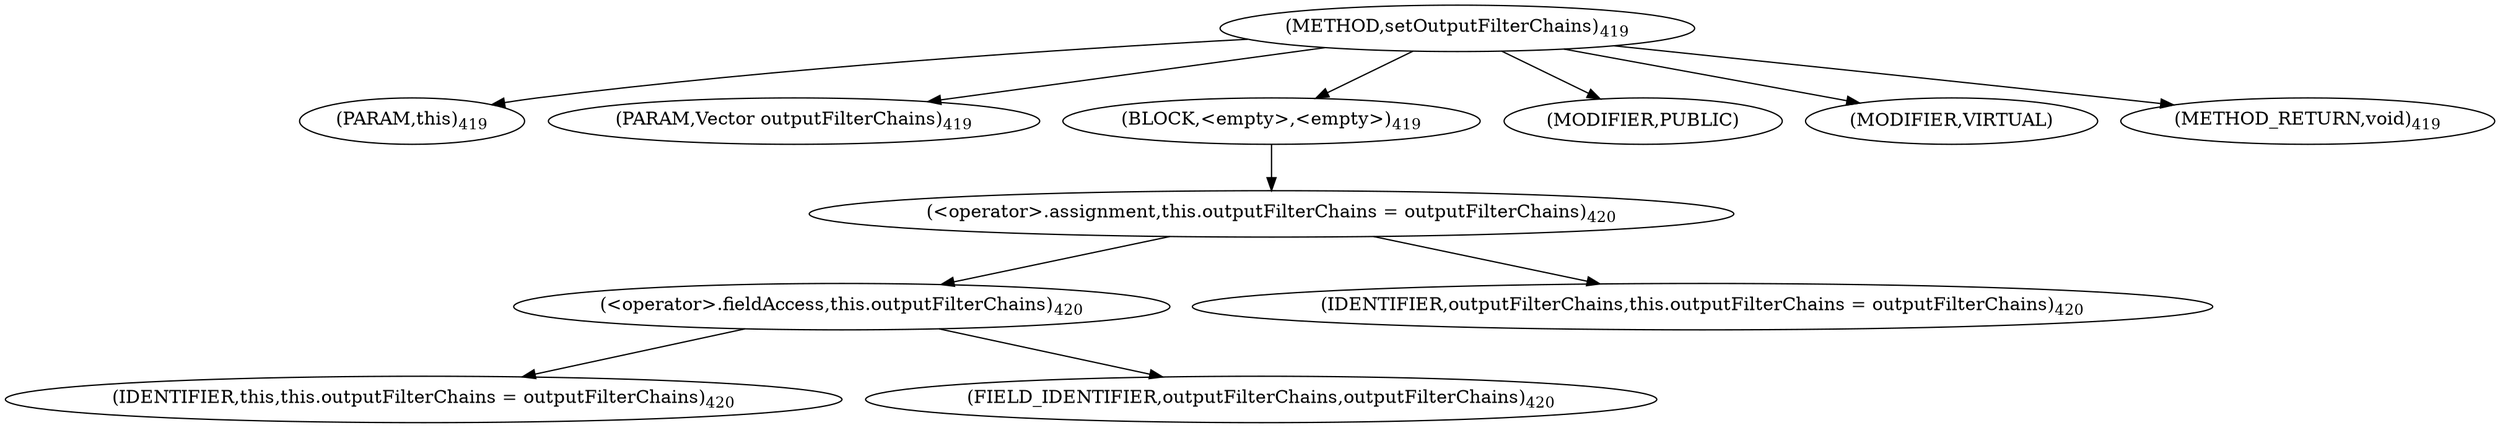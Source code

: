 digraph "setOutputFilterChains" {  
"688" [label = <(METHOD,setOutputFilterChains)<SUB>419</SUB>> ]
"72" [label = <(PARAM,this)<SUB>419</SUB>> ]
"689" [label = <(PARAM,Vector outputFilterChains)<SUB>419</SUB>> ]
"690" [label = <(BLOCK,&lt;empty&gt;,&lt;empty&gt;)<SUB>419</SUB>> ]
"691" [label = <(&lt;operator&gt;.assignment,this.outputFilterChains = outputFilterChains)<SUB>420</SUB>> ]
"692" [label = <(&lt;operator&gt;.fieldAccess,this.outputFilterChains)<SUB>420</SUB>> ]
"71" [label = <(IDENTIFIER,this,this.outputFilterChains = outputFilterChains)<SUB>420</SUB>> ]
"693" [label = <(FIELD_IDENTIFIER,outputFilterChains,outputFilterChains)<SUB>420</SUB>> ]
"694" [label = <(IDENTIFIER,outputFilterChains,this.outputFilterChains = outputFilterChains)<SUB>420</SUB>> ]
"695" [label = <(MODIFIER,PUBLIC)> ]
"696" [label = <(MODIFIER,VIRTUAL)> ]
"697" [label = <(METHOD_RETURN,void)<SUB>419</SUB>> ]
  "688" -> "72" 
  "688" -> "689" 
  "688" -> "690" 
  "688" -> "695" 
  "688" -> "696" 
  "688" -> "697" 
  "690" -> "691" 
  "691" -> "692" 
  "691" -> "694" 
  "692" -> "71" 
  "692" -> "693" 
}
